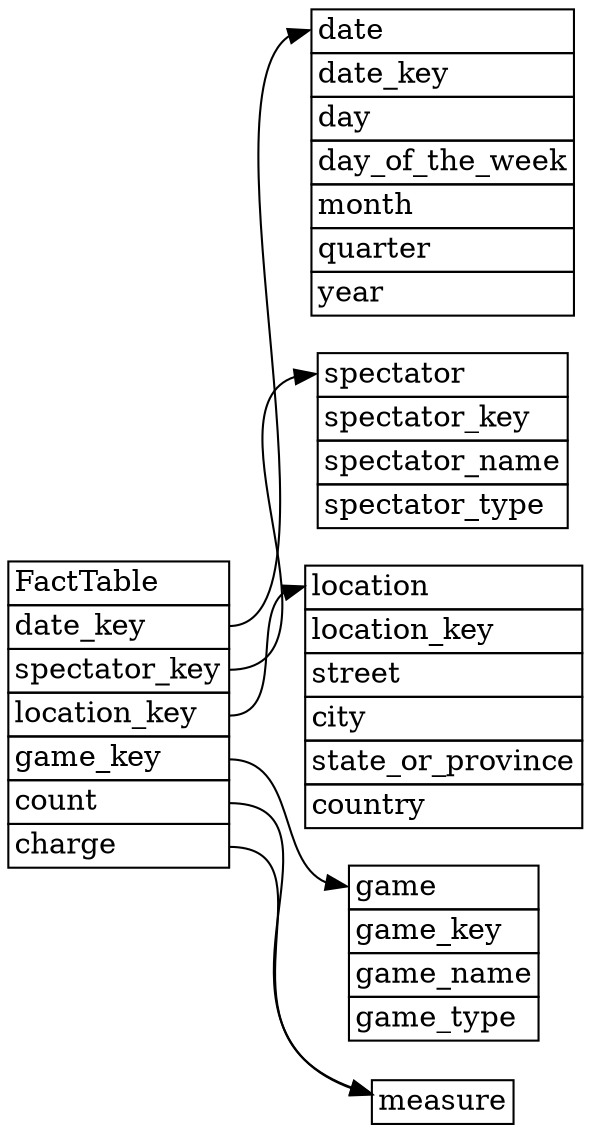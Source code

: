 digraph {
    node [shape=plain]
    rankdir=LR;

  fact_table [label=<
  <table border="0" cellborder="1" cellspacing="0">
    <tr><td port="0" align="left">FactTable</td></tr>
    <tr><td port="1" align="left">date_key</td></tr>
    <tr><td port="2" align="left">spectator_key</td></tr>
    <tr><td port="3" align="left">location_key</td></tr>
    <tr><td port="4" align="left">game_key</td></tr>
    <tr><td port="5" align="left">count</td></tr>
    <tr><td port="6" align="left">charge</td></tr>
  </table>>];

  date [label=<
  <table border="0" cellborder="1" cellspacing="0">
    <tr><td port="0" align="left">date</td></tr>
    <tr><td port="1" align="left">date_key</td></tr>
    <tr><td port="2" align="left">day</td></tr>
    <tr><td port="3" align="left">day_of_the_week</td></tr>
    <tr><td port="4" align="left">month</td></tr>
    <tr><td port="5" align="left">quarter</td></tr>
    <tr><td port="6" align="left">year</td></tr>
  </table>>];

  spectator [label=<
  <table border="0" cellborder="1" cellspacing="0">
    <tr><td port="0" align="left">spectator</td></tr>
    <tr><td port="1" align="left">spectator_key</td></tr>
    <tr><td port="2" align="left">spectator_name</td></tr>
    <tr><td port="6" align="left">spectator_type</td></tr>
  </table>>];

  location [label=<
  <table border="0" cellborder="1" cellspacing="0">
    <tr><td port="0" align="left">location</td></tr>
    <tr><td port="1" align="left">location_key</td></tr>
    <tr><td port="2" align="left">street</td></tr>
    <tr><td port="3" align="left">city</td></tr>
    <tr><td port="4" align="left">state_or_province</td></tr>
    <tr><td port="5" align="left">country</td></tr>
  </table>>];

  game [label=<
  <table border="0" cellborder="1" cellspacing="0">
    <tr><td port="0" align="left">game</td></tr>
    <tr><td port="1" align="left">game_key</td></tr>
    <tr><td port="2" align="left">game_name</td></tr>
    <tr><td port="3" align="left">game_type</td></tr>
  </table>>];

  measure [label=<
  <table border="0" cellborder="1" cellspacing="0">
    <tr><td port="0" align="left">measure</td></tr>
  </table>>];

  fact_table:1 -> date:0;
  fact_table:2 -> spectator:0;
  fact_table:3 -> location:0;
  fact_table:4 -> game:0;
  fact_table:5 -> measure:0;
  fact_table:6 -> measure:0;
}
